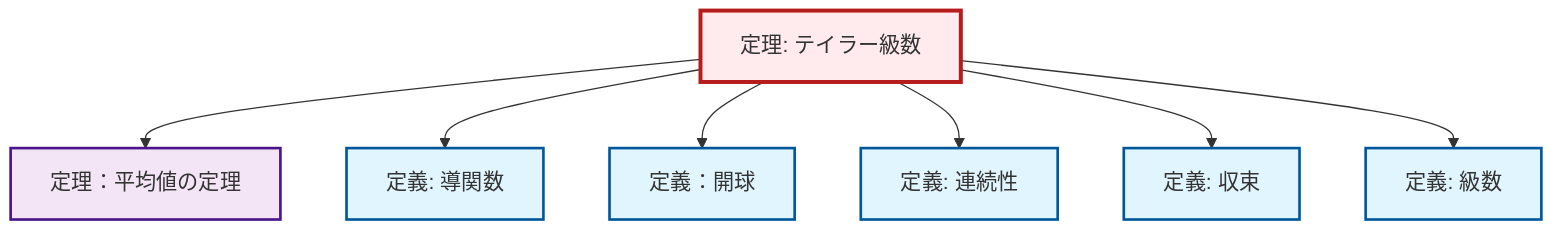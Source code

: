 graph TD
    classDef definition fill:#e1f5fe,stroke:#01579b,stroke-width:2px
    classDef theorem fill:#f3e5f5,stroke:#4a148c,stroke-width:2px
    classDef axiom fill:#fff3e0,stroke:#e65100,stroke-width:2px
    classDef example fill:#e8f5e9,stroke:#1b5e20,stroke-width:2px
    classDef current fill:#ffebee,stroke:#b71c1c,stroke-width:3px
    thm-mean-value["定理：平均値の定理"]:::theorem
    def-continuity["定義: 連続性"]:::definition
    def-series["定義: 級数"]:::definition
    def-convergence["定義: 収束"]:::definition
    def-derivative["定義: 導関数"]:::definition
    def-open-ball["定義：開球"]:::definition
    thm-taylor-series["定理: テイラー級数"]:::theorem
    thm-taylor-series --> thm-mean-value
    thm-taylor-series --> def-derivative
    thm-taylor-series --> def-open-ball
    thm-taylor-series --> def-continuity
    thm-taylor-series --> def-convergence
    thm-taylor-series --> def-series
    class thm-taylor-series current